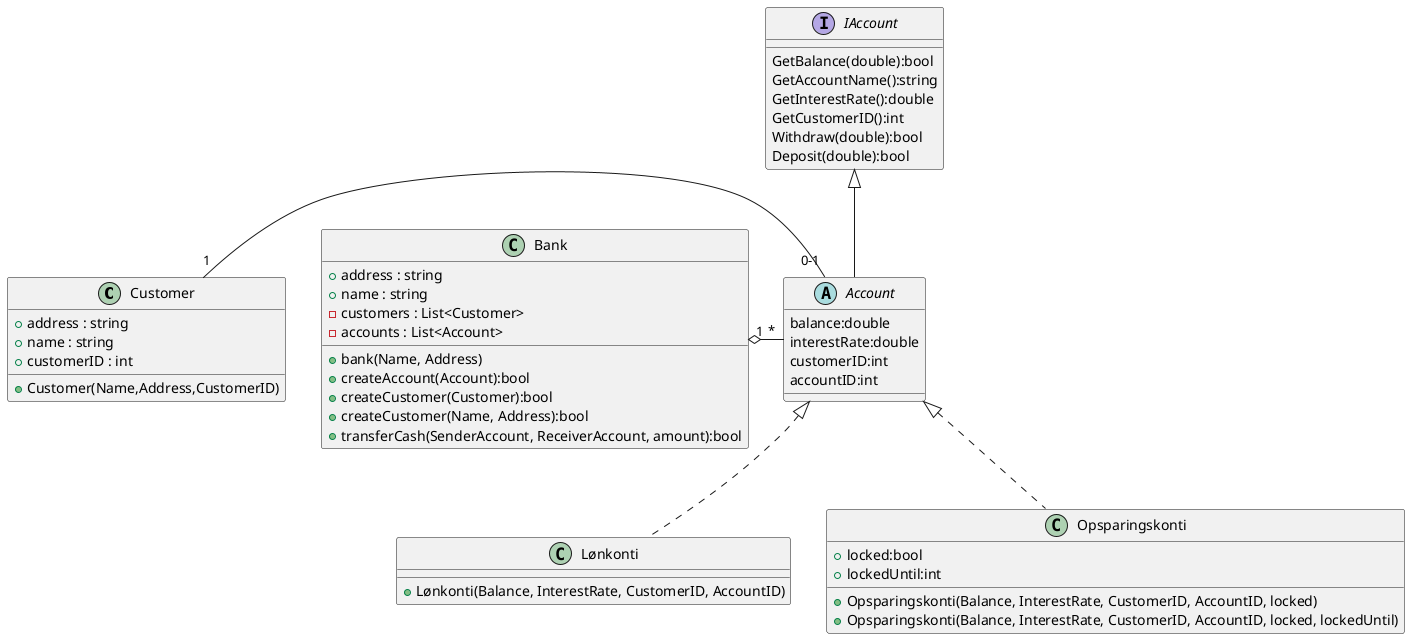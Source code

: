 @startuml

class Customer {
+address : string
+name : string
+customerID : int
+Customer(Name,Address,CustomerID)
}
interface IAccount {
GetBalance(double):bool
GetAccountName():string
GetInterestRate():double
GetCustomerID():int
Withdraw(double):bool
Deposit(double):bool
}
abstract class Account {
balance:double
interestRate:double
customerID:int
accountID:int
}
class Lønkonti {
+Lønkonti(Balance, InterestRate, CustomerID, AccountID)
}
class Opsparingskonti {
+locked:bool
+lockedUntil:int
+Opsparingskonti(Balance, InterestRate, CustomerID, AccountID, locked)
+Opsparingskonti(Balance, InterestRate, CustomerID, AccountID, locked, lockedUntil)
}
class Bank {
+address : string
+name : string
-customers : List<Customer>
-accounts : List<Account>
+bank(Name, Address)
+createAccount(Account):bool
+createCustomer(Customer):bool
+createCustomer(Name, Address):bool
+transferCash(SenderAccount, ReceiverAccount, amount):bool

}

Account -up-|> IAccount
Customer "1" - "0-1" Account
Bank "1" o- "*" Account
Lønkonti .up.|> Account
Opsparingskonti .up.|> Account

@enduml